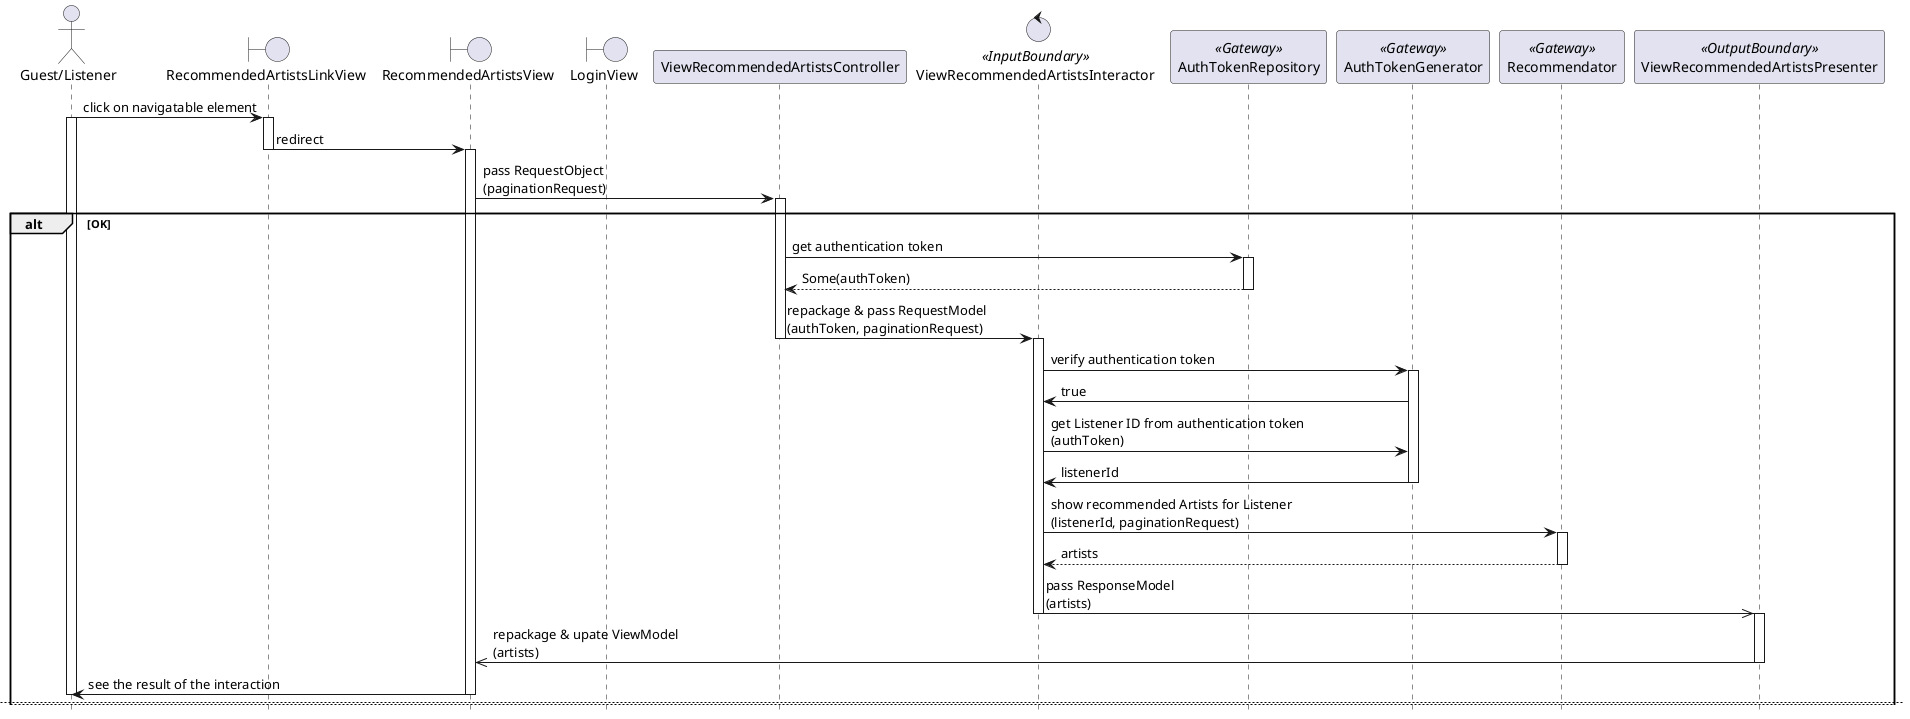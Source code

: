@startuml

hide footbox
skinparam BackgroundColor transparent

actor "Guest/Listener"
boundary RecommendedArtistsLinkView
boundary RecommendedArtistsView
boundary LoginView
participant ViewRecommendedArtistsController
control ViewRecommendedArtistsInteractor <<InputBoundary>>
participant AuthTokenRepository <<Gateway>>
participant AuthTokenGenerator <<Gateway>>
participant Recommendator <<Gateway>>
participant ViewRecommendedArtistsPresenter <<OutputBoundary>>

"Guest/Listener" -> RecommendedArtistsLinkView: click on navigatable element
activate "Guest/Listener"
activate RecommendedArtistsLinkView

RecommendedArtistsLinkView -> RecommendedArtistsView: redirect
deactivate RecommendedArtistsLinkView
activate RecommendedArtistsView

RecommendedArtistsView -> ViewRecommendedArtistsController: pass RequestObject\n(paginationRequest)
activate ViewRecommendedArtistsController

alt OK
    ViewRecommendedArtistsController -> AuthTokenRepository: get authentication token
    activate AuthTokenRepository
    return Some(authToken)
    deactivate AuthTokenRepository

    ViewRecommendedArtistsController -> ViewRecommendedArtistsInteractor: repackage & pass RequestModel\n(authToken, paginationRequest)
    deactivate ViewRecommendedArtistsController
    activate ViewRecommendedArtistsInteractor

    ViewRecommendedArtistsInteractor -> AuthTokenGenerator: verify authentication token
    activate AuthTokenGenerator
    ViewRecommendedArtistsInteractor <- AuthTokenGenerator: true

    ViewRecommendedArtistsInteractor -> AuthTokenGenerator: get Listener ID from authentication token\n(authToken)
    ViewRecommendedArtistsInteractor <- AuthTokenGenerator: listenerId
    deactivate AuthTokenGenerator

    ViewRecommendedArtistsInteractor -> Recommendator: show recommended Artists for Listener\n(listenerId, paginationRequest)
    activate Recommendator
    return artists
    deactivate Recommendator

    ViewRecommendedArtistsInteractor ->> ViewRecommendedArtistsPresenter: pass ResponseModel\n(artists)
    deactivate ViewRecommendedArtistsInteractor
    activate ViewRecommendedArtistsPresenter

    ViewRecommendedArtistsPresenter ->> RecommendedArtistsView: repackage & upate ViewModel\n(artists)
    deactivate ViewRecommendedArtistsPresenter

    RecommendedArtistsView -> "Guest/Listener": see the result of the interaction
    deactivate RecommendedArtistsView
    deactivate "Guest/Listener"

    newpage

else Error: Authentication token not found
    ViewRecommendedArtistsController -> AuthTokenRepository: get authentication token
    activate ViewRecommendedArtistsController
    activate "Guest/Listener"
    activate RecommendedArtistsView
    activate AuthTokenRepository
    return None
    deactivate AuthTokenRepository

    ViewRecommendedArtistsController -> LoginView: redirect
    deactivate RecommendedArtistsView
    deactivate ViewRecommendedArtistsController
    activate LoginView

    LoginView -> "Guest/Listener": see the result of the interaction
    deactivate LoginView
    deactivate "Guest/Listener"

else Error: Authnetication token invalid
    ViewRecommendedArtistsController -> AuthTokenRepository: get authentication token
    activate ViewRecommendedArtistsController
    activate "Guest/Listener"
    activate RecommendedArtistsView
    activate AuthTokenRepository
    return Some(authToken)
    deactivate AuthTokenRepository

    ViewRecommendedArtistsController -> ViewRecommendedArtistsInteractor: repackage & pass RequestModel\n(authToken, artistId)
    deactivate ViewRecommendedArtistsController
    activate ViewRecommendedArtistsInteractor

    ViewRecommendedArtistsInteractor -> AuthTokenGenerator: verify authentication token
    activate AuthTokenGenerator
    return false
    deactivate AuthTokenGenerator

    ViewRecommendedArtistsInteractor ->> ViewRecommendedArtistsPresenter: pass ResponseModel\n(Err(AuthTokenInvalid))
    deactivate ViewRecommendedArtistsInteractor
    activate ViewRecommendedArtistsPresenter

    ViewRecommendedArtistsPresenter ->> RecommendedArtistsView: repackage & update ViewModel\n(Err(AuthTokenInvalid))
    deactivate ViewRecommendedArtistsPresenter

    RecommendedArtistsView -> LoginView: redirect
    deactivate RecommendedArtistsView
    activate LoginView

    LoginView -> "Guest/Listener": see the result of the interaction
    deactivate LoginView
    deactivate "Guest/Listener"

end

@enduml
